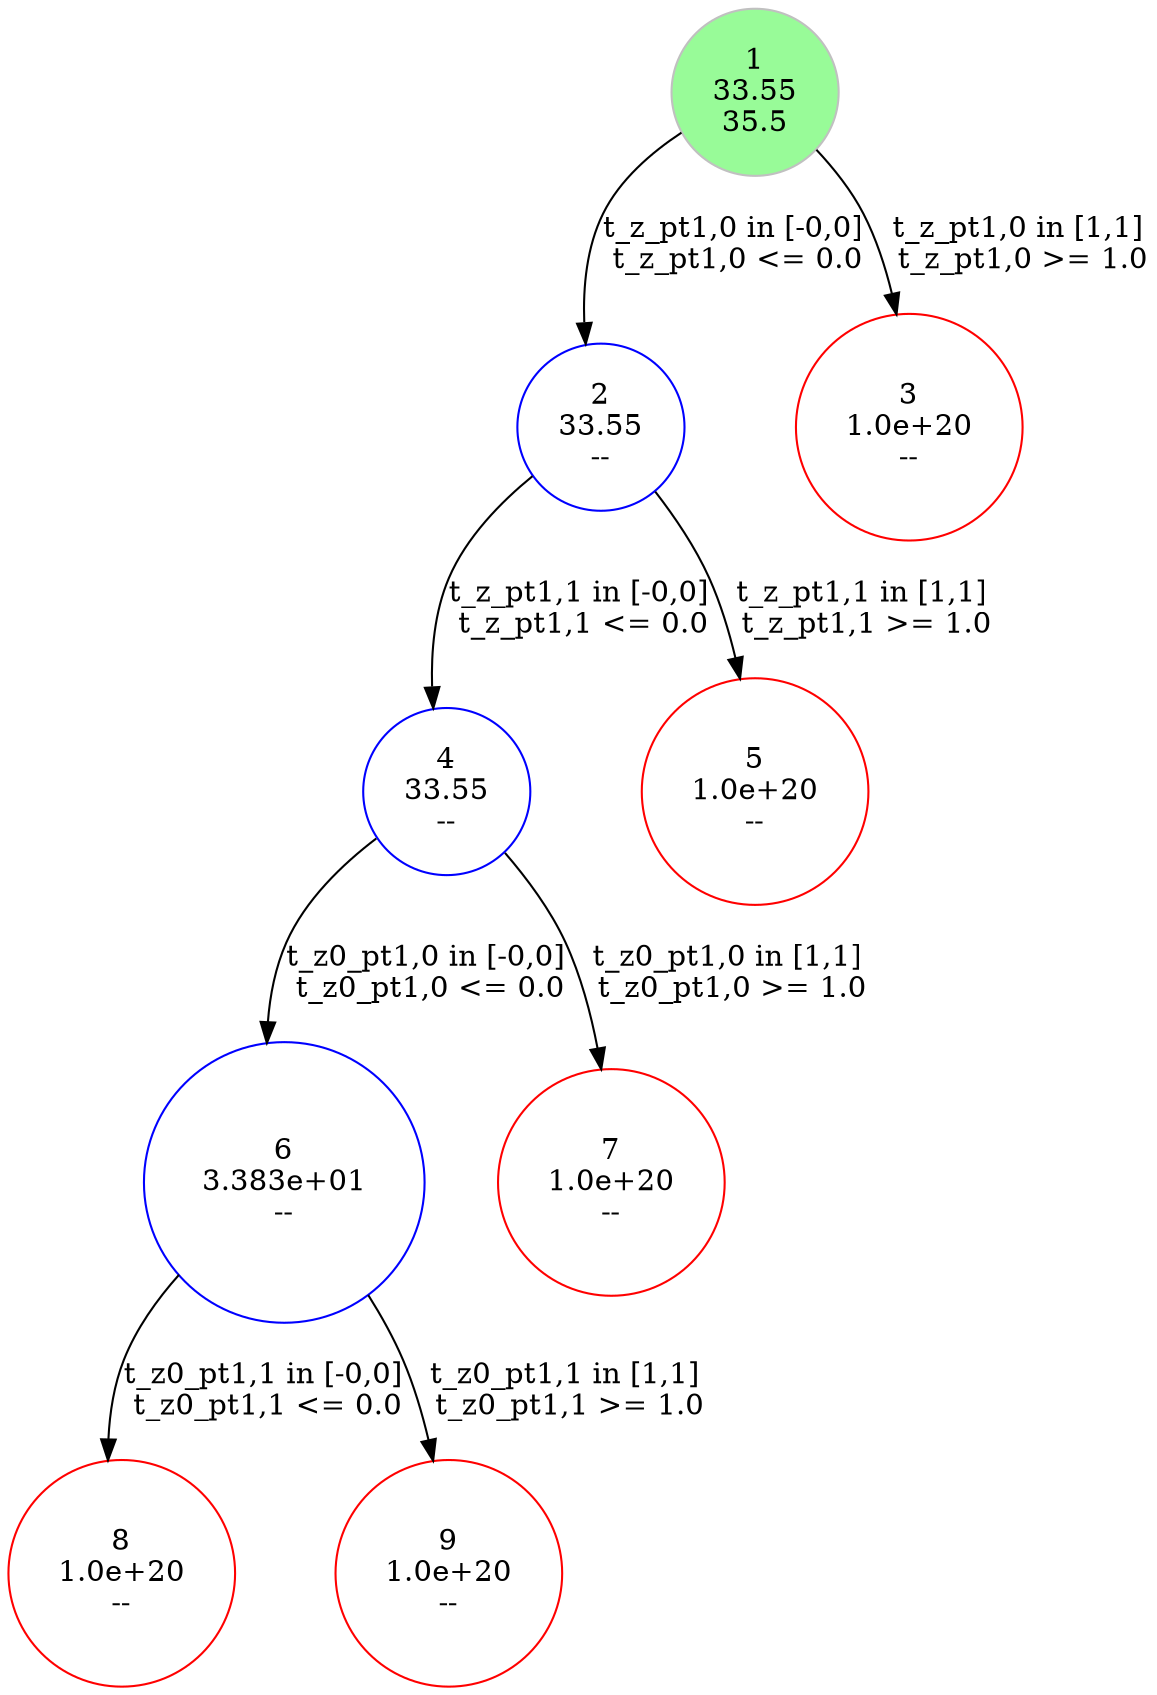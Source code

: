 digraph finite_state_machine {
	rankdir=TB;
	size="11,17" node [shape = circle];
        1 [ label = "1\n33.55\n35.5", color = "gray" ];
        1 [ style = "filled", fillcolor = "palegreen" ];
        1 -> 2 [ label = "t_z_pt1,0 in [-0,0]
 t_z_pt1,0 <= 0.0" ];
        2 [ label = "2\n33.55\n--", color = "blue" ];
        1 -> 3 [ label = "t_z_pt1,0 in [1,1]
 t_z_pt1,0 >= 1.0" ];
        3 [ label = "3\n1.0e+20\n--", color = "red" ];
        2 -> 4 [ label = "t_z_pt1,1 in [-0,0]
 t_z_pt1,1 <= 0.0" ];
        4 [ label = "4\n33.55\n--", color = "blue" ];
        2 -> 5 [ label = "t_z_pt1,1 in [1,1]
 t_z_pt1,1 >= 1.0" ];
        5 [ label = "5\n1.0e+20\n--", color = "red" ];
        4 -> 6 [ label = "t_z0_pt1,0 in [-0,0]
 t_z0_pt1,0 <= 0.0" ];
        6 [ label = "6\n3.383e+01\n--", color = "blue" ];
        4 -> 7 [ label = "t_z0_pt1,0 in [1,1]
 t_z0_pt1,0 >= 1.0" ];
        7 [ label = "7\n1.0e+20\n--", color = "red" ];
        6 -> 8 [ label = "t_z0_pt1,1 in [-0,0]
 t_z0_pt1,1 <= 0.0" ];
        8 [ label = "8\n1.0e+20\n--", color = "red" ];
        6 -> 9 [ label = "t_z0_pt1,1 in [1,1]
 t_z0_pt1,1 >= 1.0" ];
        9 [ label = "9\n1.0e+20\n--", color = "red" ];
}